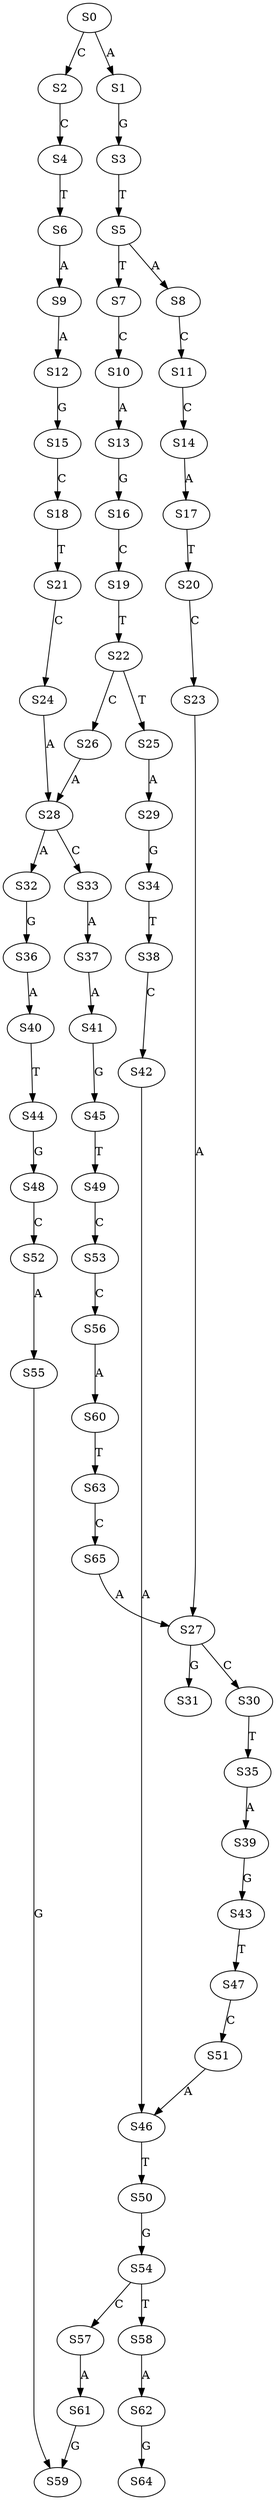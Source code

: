 strict digraph  {
	S0 -> S1 [ label = A ];
	S0 -> S2 [ label = C ];
	S1 -> S3 [ label = G ];
	S2 -> S4 [ label = C ];
	S3 -> S5 [ label = T ];
	S4 -> S6 [ label = T ];
	S5 -> S7 [ label = T ];
	S5 -> S8 [ label = A ];
	S6 -> S9 [ label = A ];
	S7 -> S10 [ label = C ];
	S8 -> S11 [ label = C ];
	S9 -> S12 [ label = A ];
	S10 -> S13 [ label = A ];
	S11 -> S14 [ label = C ];
	S12 -> S15 [ label = G ];
	S13 -> S16 [ label = G ];
	S14 -> S17 [ label = A ];
	S15 -> S18 [ label = C ];
	S16 -> S19 [ label = C ];
	S17 -> S20 [ label = T ];
	S18 -> S21 [ label = T ];
	S19 -> S22 [ label = T ];
	S20 -> S23 [ label = C ];
	S21 -> S24 [ label = C ];
	S22 -> S25 [ label = T ];
	S22 -> S26 [ label = C ];
	S23 -> S27 [ label = A ];
	S24 -> S28 [ label = A ];
	S25 -> S29 [ label = A ];
	S26 -> S28 [ label = A ];
	S27 -> S30 [ label = C ];
	S27 -> S31 [ label = G ];
	S28 -> S32 [ label = A ];
	S28 -> S33 [ label = C ];
	S29 -> S34 [ label = G ];
	S30 -> S35 [ label = T ];
	S32 -> S36 [ label = G ];
	S33 -> S37 [ label = A ];
	S34 -> S38 [ label = T ];
	S35 -> S39 [ label = A ];
	S36 -> S40 [ label = A ];
	S37 -> S41 [ label = A ];
	S38 -> S42 [ label = C ];
	S39 -> S43 [ label = G ];
	S40 -> S44 [ label = T ];
	S41 -> S45 [ label = G ];
	S42 -> S46 [ label = A ];
	S43 -> S47 [ label = T ];
	S44 -> S48 [ label = G ];
	S45 -> S49 [ label = T ];
	S46 -> S50 [ label = T ];
	S47 -> S51 [ label = C ];
	S48 -> S52 [ label = C ];
	S49 -> S53 [ label = C ];
	S50 -> S54 [ label = G ];
	S51 -> S46 [ label = A ];
	S52 -> S55 [ label = A ];
	S53 -> S56 [ label = C ];
	S54 -> S57 [ label = C ];
	S54 -> S58 [ label = T ];
	S55 -> S59 [ label = G ];
	S56 -> S60 [ label = A ];
	S57 -> S61 [ label = A ];
	S58 -> S62 [ label = A ];
	S60 -> S63 [ label = T ];
	S61 -> S59 [ label = G ];
	S62 -> S64 [ label = G ];
	S63 -> S65 [ label = C ];
	S65 -> S27 [ label = A ];
}
